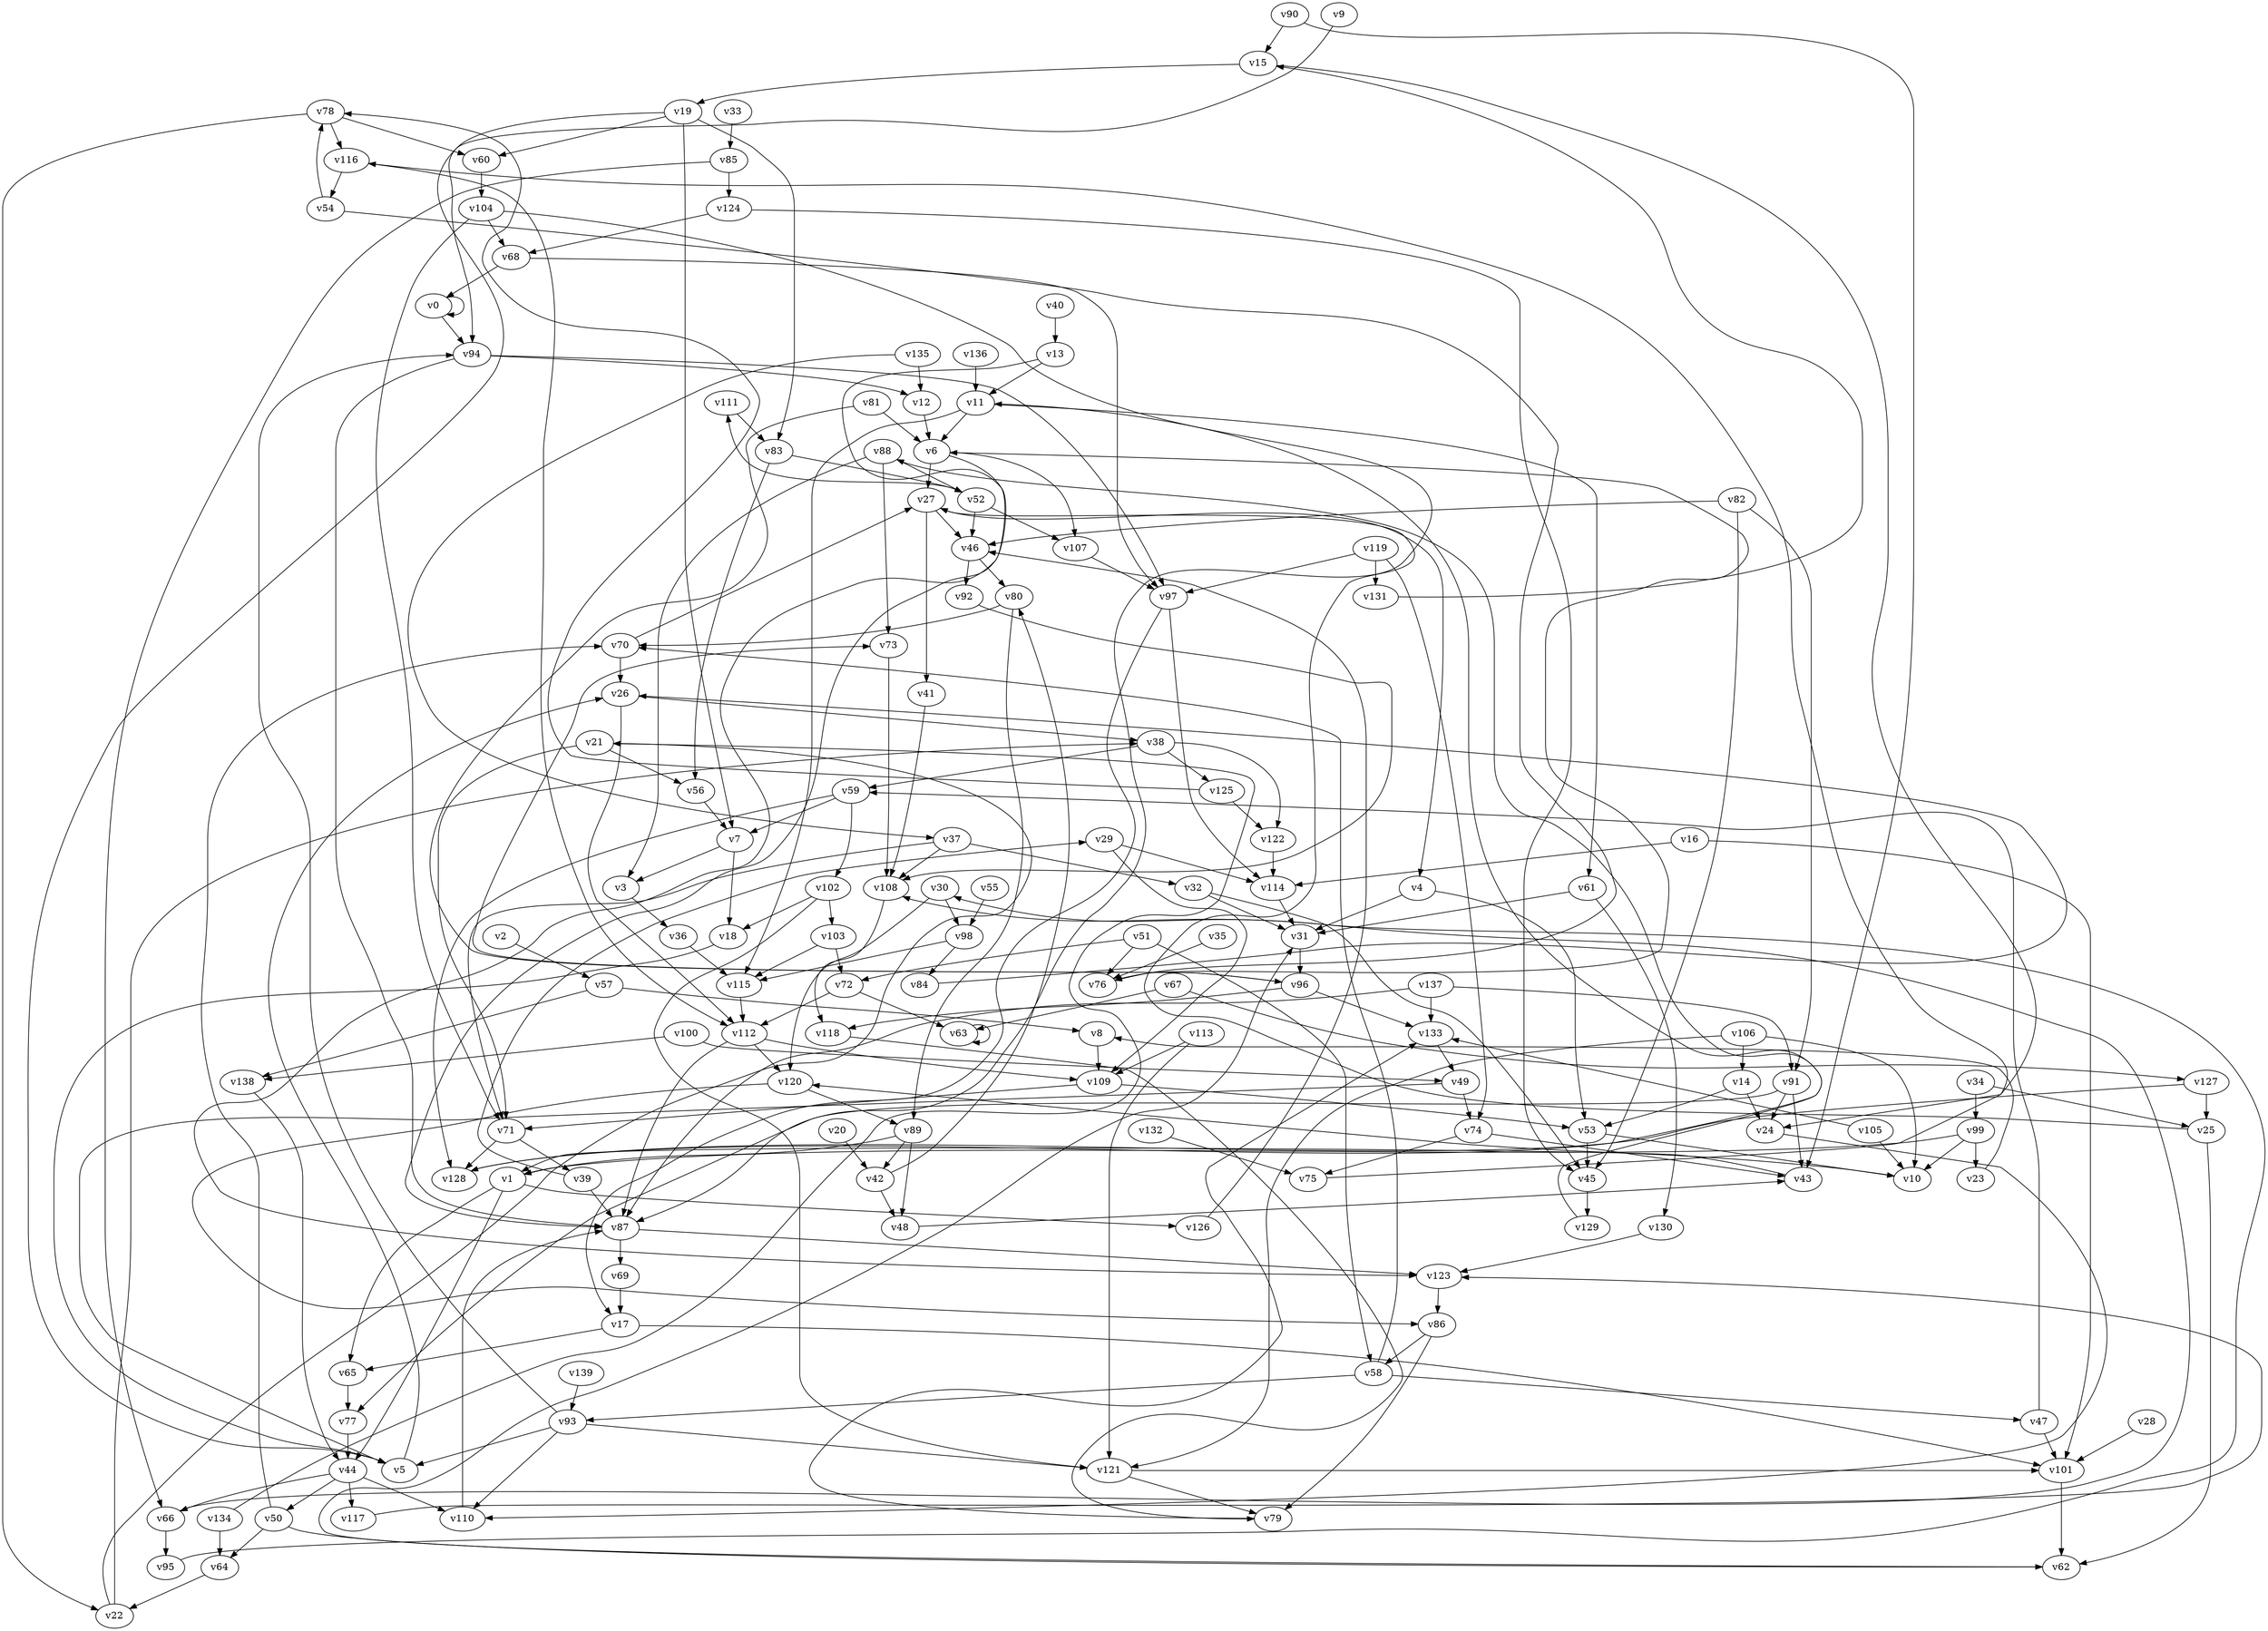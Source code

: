 // Benchmark game 207 - 140 vertices
// time_bound: 69
// targets: v118
digraph G {
    v0 [name="v0", player=0];
    v1 [name="v1", player=0];
    v2 [name="v2", player=0];
    v3 [name="v3", player=0];
    v4 [name="v4", player=0];
    v5 [name="v5", player=0];
    v6 [name="v6", player=1];
    v7 [name="v7", player=1];
    v8 [name="v8", player=0];
    v9 [name="v9", player=0];
    v10 [name="v10", player=0];
    v11 [name="v11", player=1];
    v12 [name="v12", player=1];
    v13 [name="v13", player=0];
    v14 [name="v14", player=0];
    v15 [name="v15", player=0];
    v16 [name="v16", player=1];
    v17 [name="v17", player=1];
    v18 [name="v18", player=0];
    v19 [name="v19", player=1];
    v20 [name="v20", player=1];
    v21 [name="v21", player=1];
    v22 [name="v22", player=1];
    v23 [name="v23", player=1];
    v24 [name="v24", player=1];
    v25 [name="v25", player=0];
    v26 [name="v26", player=0];
    v27 [name="v27", player=1];
    v28 [name="v28", player=0];
    v29 [name="v29", player=1];
    v30 [name="v30", player=0];
    v31 [name="v31", player=0];
    v32 [name="v32", player=1];
    v33 [name="v33", player=1];
    v34 [name="v34", player=1];
    v35 [name="v35", player=1];
    v36 [name="v36", player=1];
    v37 [name="v37", player=1];
    v38 [name="v38", player=0];
    v39 [name="v39", player=1];
    v40 [name="v40", player=0];
    v41 [name="v41", player=0];
    v42 [name="v42", player=1];
    v43 [name="v43", player=1];
    v44 [name="v44", player=1];
    v45 [name="v45", player=0];
    v46 [name="v46", player=0];
    v47 [name="v47", player=0];
    v48 [name="v48", player=1];
    v49 [name="v49", player=1];
    v50 [name="v50", player=1];
    v51 [name="v51", player=0];
    v52 [name="v52", player=0];
    v53 [name="v53", player=1];
    v54 [name="v54", player=1];
    v55 [name="v55", player=0];
    v56 [name="v56", player=1];
    v57 [name="v57", player=0];
    v58 [name="v58", player=1];
    v59 [name="v59", player=1];
    v60 [name="v60", player=0];
    v61 [name="v61", player=1];
    v62 [name="v62", player=0];
    v63 [name="v63", player=1];
    v64 [name="v64", player=0];
    v65 [name="v65", player=1];
    v66 [name="v66", player=0];
    v67 [name="v67", player=0];
    v68 [name="v68", player=0];
    v69 [name="v69", player=0];
    v70 [name="v70", player=0];
    v71 [name="v71", player=0];
    v72 [name="v72", player=0];
    v73 [name="v73", player=1];
    v74 [name="v74", player=1];
    v75 [name="v75", player=1];
    v76 [name="v76", player=0];
    v77 [name="v77", player=0];
    v78 [name="v78", player=1];
    v79 [name="v79", player=0];
    v80 [name="v80", player=0];
    v81 [name="v81", player=1];
    v82 [name="v82", player=1];
    v83 [name="v83", player=0];
    v84 [name="v84", player=0];
    v85 [name="v85", player=0];
    v86 [name="v86", player=1];
    v87 [name="v87", player=1];
    v88 [name="v88", player=0];
    v89 [name="v89", player=0];
    v90 [name="v90", player=1];
    v91 [name="v91", player=0];
    v92 [name="v92", player=0];
    v93 [name="v93", player=0];
    v94 [name="v94", player=1];
    v95 [name="v95", player=1];
    v96 [name="v96", player=1];
    v97 [name="v97", player=0];
    v98 [name="v98", player=0];
    v99 [name="v99", player=0];
    v100 [name="v100", player=1];
    v101 [name="v101", player=0];
    v102 [name="v102", player=1];
    v103 [name="v103", player=1];
    v104 [name="v104", player=1];
    v105 [name="v105", player=1];
    v106 [name="v106", player=0];
    v107 [name="v107", player=1];
    v108 [name="v108", player=0];
    v109 [name="v109", player=1];
    v110 [name="v110", player=0];
    v111 [name="v111", player=0];
    v112 [name="v112", player=1];
    v113 [name="v113", player=1];
    v114 [name="v114", player=1];
    v115 [name="v115", player=1];
    v116 [name="v116", player=1];
    v117 [name="v117", player=0];
    v118 [name="v118", player=1, target=1];
    v119 [name="v119", player=1];
    v120 [name="v120", player=1];
    v121 [name="v121", player=1];
    v122 [name="v122", player=1];
    v123 [name="v123", player=1];
    v124 [name="v124", player=1];
    v125 [name="v125", player=1];
    v126 [name="v126", player=1];
    v127 [name="v127", player=1];
    v128 [name="v128", player=1];
    v129 [name="v129", player=1];
    v130 [name="v130", player=0];
    v131 [name="v131", player=1];
    v132 [name="v132", player=0];
    v133 [name="v133", player=1];
    v134 [name="v134", player=0];
    v135 [name="v135", player=1];
    v136 [name="v136", player=0];
    v137 [name="v137", player=1];
    v138 [name="v138", player=1];
    v139 [name="v139", player=1];

    v0 -> v0 [constraint="t mod 2 == 1"];
    v1 -> v65;
    v2 -> v57;
    v3 -> v36;
    v4 -> v53;
    v5 -> v26;
    v6 -> v123 [constraint="t < 6"];
    v7 -> v3;
    v8 -> v109;
    v9 -> v5 [constraint="t >= 3"];
    v10 -> v120 [constraint="t mod 3 == 2"];
    v11 -> v6;
    v12 -> v6;
    v13 -> v87 [constraint="t mod 4 == 3"];
    v14 -> v24;
    v15 -> v24 [constraint="t < 7"];
    v16 -> v101;
    v17 -> v101;
    v18 -> v5 [constraint="t >= 5"];
    v19 -> v60;
    v20 -> v42;
    v21 -> v71;
    v22 -> v21 [constraint="t mod 5 == 3"];
    v23 -> v8 [constraint="t < 9"];
    v24 -> v110 [constraint="t >= 1"];
    v25 -> v27 [constraint="t < 12"];
    v26 -> v112;
    v27 -> v46;
    v28 -> v101;
    v29 -> v114;
    v30 -> v98;
    v31 -> v96;
    v32 -> v45 [constraint="t < 8"];
    v33 -> v85;
    v34 -> v25;
    v35 -> v76;
    v36 -> v115;
    v37 -> v32;
    v38 -> v122;
    v39 -> v29 [constraint="t mod 4 == 3"];
    v40 -> v13;
    v41 -> v108;
    v42 -> v80;
    v43 -> v1 [constraint="t < 7"];
    v44 -> v110;
    v45 -> v129;
    v46 -> v92;
    v47 -> v101;
    v48 -> v43 [constraint="t < 8"];
    v49 -> v5 [constraint="t >= 1"];
    v50 -> v70;
    v51 -> v76;
    v52 -> v111 [constraint="t mod 3 == 1"];
    v53 -> v10 [constraint="t >= 1"];
    v54 -> v76 [constraint="t < 6"];
    v55 -> v98;
    v56 -> v7;
    v57 -> v138;
    v58 -> v47;
    v59 -> v128;
    v60 -> v104;
    v61 -> v31;
    v62 -> v31 [constraint="t < 11"];
    v63 -> v63 [constraint="t >= 4"];
    v64 -> v22;
    v65 -> v77;
    v66 -> v30 [constraint="t < 6"];
    v67 -> v127 [constraint="t >= 1"];
    v68 -> v97;
    v69 -> v17;
    v70 -> v27;
    v71 -> v128;
    v72 -> v63;
    v73 -> v108;
    v74 -> v75;
    v75 -> v116 [constraint="t mod 5 == 0"];
    v76 -> v6 [constraint="t >= 2"];
    v77 -> v44;
    v78 -> v22;
    v79 -> v133 [constraint="t >= 4"];
    v80 -> v89;
    v81 -> v96 [constraint="t >= 1"];
    v82 -> v45;
    v83 -> v56;
    v84 -> v26 [constraint="t mod 4 == 2"];
    v85 -> v66;
    v86 -> v58;
    v87 -> v69;
    v88 -> v52;
    v89 -> v42;
    v90 -> v43;
    v91 -> v87;
    v92 -> v108 [constraint="t < 5"];
    v93 -> v5;
    v94 -> v97;
    v95 -> v108 [constraint="t mod 3 == 0"];
    v96 -> v73 [constraint="t mod 2 == 1"];
    v97 -> v17 [constraint="t < 7"];
    v98 -> v115;
    v99 -> v10;
    v100 -> v138;
    v101 -> v62;
    v102 -> v103;
    v103 -> v115;
    v104 -> v77 [constraint="t >= 3"];
    v105 -> v133 [constraint="t >= 4"];
    v106 -> v121;
    v107 -> v97;
    v108 -> v118;
    v109 -> v71;
    v110 -> v87;
    v111 -> v83;
    v112 -> v87;
    v113 -> v121;
    v114 -> v31;
    v115 -> v112;
    v116 -> v54;
    v117 -> v123 [constraint="t >= 5"];
    v118 -> v79 [constraint="t < 5"];
    v119 -> v131;
    v120 -> v86 [constraint="t < 15"];
    v121 -> v101 [constraint="t < 13"];
    v122 -> v114;
    v123 -> v86;
    v124 -> v45;
    v125 -> v78 [constraint="t mod 5 == 3"];
    v126 -> v46;
    v127 -> v128 [constraint="t < 5"];
    v128 -> v88 [constraint="t < 10"];
    v129 -> v11 [constraint="t >= 1"];
    v130 -> v123;
    v131 -> v15 [constraint="t mod 4 == 0"];
    v132 -> v75;
    v133 -> v49;
    v134 -> v21 [constraint="t mod 4 == 3"];
    v135 -> v37 [constraint="t >= 1"];
    v136 -> v11;
    v137 -> v91;
    v138 -> v44;
    v139 -> v93;
    v57 -> v8;
    v119 -> v97;
    v112 -> v120;
    v137 -> v87;
    v83 -> v52;
    v53 -> v45;
    v34 -> v99;
    v38 -> v125;
    v59 -> v102;
    v82 -> v91;
    v25 -> v62;
    v116 -> v112;
    v102 -> v121;
    v88 -> v3;
    v44 -> v66;
    v19 -> v83;
    v22 -> v38;
    v137 -> v133;
    v1 -> v44;
    v106 -> v10;
    v0 -> v94;
    v52 -> v46;
    v121 -> v79;
    v91 -> v24;
    v103 -> v72;
    v80 -> v70;
    v29 -> v109;
    v47 -> v59;
    v67 -> v63;
    v32 -> v31;
    v125 -> v122;
    v71 -> v39;
    v98 -> v84;
    v94 -> v87;
    v96 -> v133;
    v124 -> v68;
    v99 -> v1;
    v54 -> v78;
    v90 -> v15;
    v134 -> v64;
    v85 -> v124;
    v51 -> v58;
    v97 -> v114;
    v113 -> v109;
    v100 -> v49;
    v51 -> v72;
    v82 -> v46;
    v1 -> v126;
    v37 -> v108;
    v6 -> v27;
    v87 -> v123;
    v38 -> v59;
    v61 -> v130;
    v4 -> v31;
    v58 -> v70;
    v7 -> v18;
    v19 -> v94;
    v27 -> v41;
    v15 -> v19;
    v99 -> v23;
    v50 -> v64;
    v78 -> v116;
    v127 -> v25;
    v94 -> v12;
    v104 -> v71;
    v11 -> v115;
    v70 -> v26;
    v86 -> v79;
    v88 -> v73;
    v120 -> v89;
    v39 -> v87;
    v19 -> v7;
    v16 -> v114;
    v27 -> v4;
    v26 -> v38;
    v46 -> v80;
    v37 -> v71;
    v21 -> v56;
    v106 -> v14;
    v17 -> v65;
    v93 -> v110;
    v44 -> v117;
    v104 -> v68;
    v13 -> v11;
    v109 -> v53;
    v68 -> v0;
    v81 -> v6;
    v93 -> v121;
    v102 -> v18;
    v6 -> v107;
    v89 -> v48;
    v89 -> v1;
    v112 -> v109;
    v11 -> v61;
    v96 -> v118;
    v59 -> v7;
    v50 -> v62;
    v52 -> v107;
    v74 -> v43;
    v66 -> v95;
    v42 -> v48;
    v58 -> v93;
    v135 -> v12;
    v105 -> v10;
    v78 -> v60;
    v91 -> v43;
    v49 -> v74;
    v72 -> v112;
    v119 -> v74;
    v14 -> v53;
    v30 -> v120;
    v93 -> v94;
    v44 -> v50;
}
